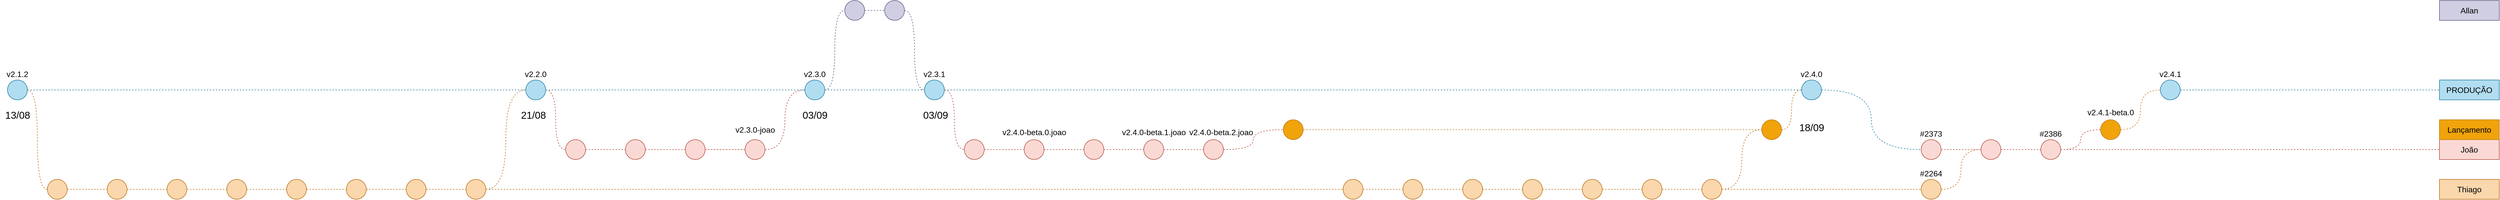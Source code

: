 <mxfile version="28.2.5">
  <diagram name="Página-1" id="0lFC8JYQDPyYa-0Zj6cP">
    <mxGraphModel dx="3993" dy="1129" grid="1" gridSize="10" guides="1" tooltips="1" connect="1" arrows="1" fold="1" page="1" pageScale="1" pageWidth="827" pageHeight="1169" math="0" shadow="0">
      <root>
        <mxCell id="0" />
        <mxCell id="1" parent="0" />
        <mxCell id="Hf0nUSn8OMHUZp1qof5B-4" value="" style="edgeStyle=orthogonalEdgeStyle;rounded=1;orthogonalLoop=1;jettySize=auto;html=1;fontFamily=Helvetica;fontSize=16;fontColor=default;fontStyle=0;labelBackgroundColor=none;curved=0;endArrow=none;endFill=0;dashed=1;fillColor=#b1ddf0;strokeColor=#10739e;" parent="1" source="Hf0nUSn8OMHUZp1qof5B-1" target="Hf0nUSn8OMHUZp1qof5B-3" edge="1">
          <mxGeometry relative="1" as="geometry" />
        </mxCell>
        <mxCell id="GIleygXYsajchvQRSn_2-2" style="edgeStyle=orthogonalEdgeStyle;rounded=1;orthogonalLoop=1;jettySize=auto;html=1;entryX=0;entryY=0.5;entryDx=0;entryDy=0;dashed=1;strokeColor=#ae4132;align=center;verticalAlign=middle;fontFamily=Helvetica;fontSize=16;fontColor=default;fontStyle=0;labelBackgroundColor=none;endArrow=none;endFill=0;fillColor=#fad9d5;exitX=1;exitY=0.5;exitDx=0;exitDy=0;curved=1;" parent="1" source="Hf0nUSn8OMHUZp1qof5B-3" target="GIleygXYsajchvQRSn_2-1" edge="1">
          <mxGeometry relative="1" as="geometry" />
        </mxCell>
        <mxCell id="Hf0nUSn8OMHUZp1qof5B-1" value="v2.1.2" style="ellipse;whiteSpace=wrap;html=1;aspect=fixed;fillColor=#b1ddf0;strokeColor=#10739e;labelPosition=center;verticalLabelPosition=top;align=center;verticalAlign=bottom;fontStyle=0;labelBackgroundColor=none;fontSize=16;" parent="1" vertex="1">
          <mxGeometry x="-1000" y="320" width="40" height="40" as="geometry" />
        </mxCell>
        <mxCell id="Hf0nUSn8OMHUZp1qof5B-10" value="" style="edgeStyle=orthogonalEdgeStyle;shape=connector;curved=0;rounded=1;orthogonalLoop=1;jettySize=auto;html=1;dashed=1;strokeColor=#10739e;align=center;verticalAlign=middle;fontFamily=Helvetica;fontSize=16;fontColor=default;fontStyle=0;labelBackgroundColor=none;endArrow=none;endFill=0;fillColor=#b1ddf0;" parent="1" source="Hf0nUSn8OMHUZp1qof5B-3" target="Hf0nUSn8OMHUZp1qof5B-9" edge="1">
          <mxGeometry relative="1" as="geometry" />
        </mxCell>
        <mxCell id="Hf0nUSn8OMHUZp1qof5B-3" value="v2.2.0" style="ellipse;whiteSpace=wrap;html=1;aspect=fixed;fillColor=#b1ddf0;strokeColor=#10739e;labelPosition=center;verticalLabelPosition=top;align=center;verticalAlign=bottom;fontStyle=0;labelBackgroundColor=none;fontSize=16;" parent="1" vertex="1">
          <mxGeometry x="40" y="320" width="40" height="40" as="geometry" />
        </mxCell>
        <mxCell id="Hf0nUSn8OMHUZp1qof5B-12" value="" style="edgeStyle=orthogonalEdgeStyle;shape=connector;curved=0;rounded=1;orthogonalLoop=1;jettySize=auto;html=1;dashed=1;strokeColor=#10739e;align=center;verticalAlign=middle;fontFamily=Helvetica;fontSize=16;fontColor=default;fontStyle=0;labelBackgroundColor=none;endArrow=none;endFill=0;fillColor=#b1ddf0;" parent="1" source="Hf0nUSn8OMHUZp1qof5B-9" target="Hf0nUSn8OMHUZp1qof5B-11" edge="1">
          <mxGeometry relative="1" as="geometry" />
        </mxCell>
        <mxCell id="GIleygXYsajchvQRSn_2-31" style="edgeStyle=orthogonalEdgeStyle;shape=connector;curved=1;rounded=1;orthogonalLoop=1;jettySize=auto;html=1;entryX=0;entryY=0.5;entryDx=0;entryDy=0;dashed=1;strokeColor=#56517e;align=center;verticalAlign=middle;fontFamily=Helvetica;fontSize=16;fontColor=default;fontStyle=0;labelBackgroundColor=none;endArrow=none;endFill=0;fillColor=#d0cee2;" parent="1" source="Hf0nUSn8OMHUZp1qof5B-9" target="GIleygXYsajchvQRSn_2-30" edge="1">
          <mxGeometry relative="1" as="geometry" />
        </mxCell>
        <mxCell id="Hf0nUSn8OMHUZp1qof5B-9" value="v2.3.0" style="ellipse;whiteSpace=wrap;html=1;aspect=fixed;fillColor=#b1ddf0;strokeColor=#10739e;labelPosition=center;verticalLabelPosition=top;align=center;verticalAlign=bottom;fontStyle=0;labelBackgroundColor=none;fontSize=16;" parent="1" vertex="1">
          <mxGeometry x="600" y="320" width="40" height="40" as="geometry" />
        </mxCell>
        <mxCell id="Hf0nUSn8OMHUZp1qof5B-14" value="" style="edgeStyle=orthogonalEdgeStyle;shape=connector;curved=0;rounded=1;orthogonalLoop=1;jettySize=auto;html=1;dashed=1;strokeColor=#10739e;align=center;verticalAlign=middle;fontFamily=Helvetica;fontSize=16;fontColor=default;fontStyle=0;labelBackgroundColor=none;endArrow=none;endFill=0;fillColor=#b1ddf0;entryX=0;entryY=0.5;entryDx=0;entryDy=0;" parent="1" source="Hf0nUSn8OMHUZp1qof5B-11" target="GIleygXYsajchvQRSn_2-66" edge="1">
          <mxGeometry relative="1" as="geometry" />
        </mxCell>
        <mxCell id="GIleygXYsajchvQRSn_2-37" style="edgeStyle=orthogonalEdgeStyle;shape=connector;curved=1;rounded=1;orthogonalLoop=1;jettySize=auto;html=1;entryX=0;entryY=0.5;entryDx=0;entryDy=0;dashed=1;strokeColor=#ae4132;align=center;verticalAlign=middle;fontFamily=Helvetica;fontSize=16;fontColor=default;fontStyle=0;labelBackgroundColor=none;endArrow=none;endFill=0;fillColor=#fad9d5;" parent="1" source="Hf0nUSn8OMHUZp1qof5B-11" target="GIleygXYsajchvQRSn_2-36" edge="1">
          <mxGeometry relative="1" as="geometry" />
        </mxCell>
        <mxCell id="Hf0nUSn8OMHUZp1qof5B-11" value="v2.3.1" style="ellipse;whiteSpace=wrap;html=1;aspect=fixed;fillColor=#b1ddf0;strokeColor=#10739e;labelPosition=center;verticalLabelPosition=top;align=center;verticalAlign=bottom;fontStyle=0;labelBackgroundColor=none;fontSize=16;" parent="1" vertex="1">
          <mxGeometry x="840" y="320" width="40" height="40" as="geometry" />
        </mxCell>
        <mxCell id="Hf0nUSn8OMHUZp1qof5B-13" value="PRODUÇÃO" style="whiteSpace=wrap;html=1;fontSize=16;verticalAlign=middle;fillColor=#b1ddf0;strokeColor=#10739e;fontStyle=0;labelBackgroundColor=none;" parent="1" vertex="1">
          <mxGeometry x="3880" y="320" width="120" height="40" as="geometry" />
        </mxCell>
        <mxCell id="Hf0nUSn8OMHUZp1qof5B-19" value="" style="edgeStyle=orthogonalEdgeStyle;shape=connector;curved=0;rounded=1;orthogonalLoop=1;jettySize=auto;html=1;dashed=1;strokeColor=#b46504;align=center;verticalAlign=middle;fontFamily=Helvetica;fontSize=16;fontColor=default;fontStyle=0;labelBackgroundColor=none;endArrow=none;endFill=0;fillColor=#fad7ac;" parent="1" source="Hf0nUSn8OMHUZp1qof5B-16" target="Hf0nUSn8OMHUZp1qof5B-18" edge="1">
          <mxGeometry relative="1" as="geometry" />
        </mxCell>
        <mxCell id="GIleygXYsajchvQRSn_2-4" style="edgeStyle=orthogonalEdgeStyle;rounded=1;orthogonalLoop=1;jettySize=auto;html=1;dashed=1;strokeColor=#b46504;align=center;verticalAlign=middle;fontFamily=Helvetica;fontSize=16;fontColor=default;fontStyle=0;labelBackgroundColor=none;endArrow=none;endFill=0;curved=1;fillColor=#fad7ac;entryX=1;entryY=0.5;entryDx=0;entryDy=0;" parent="1" source="Hf0nUSn8OMHUZp1qof5B-16" target="Hf0nUSn8OMHUZp1qof5B-1" edge="1">
          <mxGeometry relative="1" as="geometry">
            <mxPoint x="-260" y="370" as="targetPoint" />
          </mxGeometry>
        </mxCell>
        <mxCell id="Hf0nUSn8OMHUZp1qof5B-16" value="" style="ellipse;whiteSpace=wrap;html=1;aspect=fixed;fillColor=#fad7ac;strokeColor=#b46504;labelPosition=center;verticalLabelPosition=top;align=center;verticalAlign=bottom;fontStyle=0;labelBackgroundColor=none;fontSize=16;" parent="1" vertex="1">
          <mxGeometry x="-920" y="520" width="40" height="40" as="geometry" />
        </mxCell>
        <mxCell id="Hf0nUSn8OMHUZp1qof5B-21" value="" style="edgeStyle=orthogonalEdgeStyle;shape=connector;curved=0;rounded=1;orthogonalLoop=1;jettySize=auto;html=1;dashed=1;strokeColor=#b46504;align=center;verticalAlign=middle;fontFamily=Helvetica;fontSize=16;fontColor=default;fontStyle=0;labelBackgroundColor=none;endArrow=none;endFill=0;fillColor=#fad7ac;exitX=1;exitY=0.5;exitDx=0;exitDy=0;" parent="1" source="Hf0nUSn8OMHUZp1qof5B-18" target="Hf0nUSn8OMHUZp1qof5B-20" edge="1">
          <mxGeometry relative="1" as="geometry">
            <mxPoint x="-520" y="540" as="sourcePoint" />
          </mxGeometry>
        </mxCell>
        <mxCell id="Hf0nUSn8OMHUZp1qof5B-18" value="" style="ellipse;whiteSpace=wrap;html=1;aspect=fixed;fillColor=#fad7ac;strokeColor=#b46504;labelPosition=center;verticalLabelPosition=top;align=center;verticalAlign=bottom;fontStyle=0;labelBackgroundColor=none;fontSize=16;" parent="1" vertex="1">
          <mxGeometry x="-800" y="520" width="40" height="40" as="geometry" />
        </mxCell>
        <mxCell id="Hf0nUSn8OMHUZp1qof5B-23" value="" style="edgeStyle=orthogonalEdgeStyle;shape=connector;curved=0;rounded=1;orthogonalLoop=1;jettySize=auto;html=1;dashed=1;strokeColor=#b46504;align=center;verticalAlign=middle;fontFamily=Helvetica;fontSize=16;fontColor=default;fontStyle=0;labelBackgroundColor=none;endArrow=none;endFill=0;fillColor=#fad7ac;" parent="1" source="Hf0nUSn8OMHUZp1qof5B-20" target="Hf0nUSn8OMHUZp1qof5B-22" edge="1">
          <mxGeometry relative="1" as="geometry" />
        </mxCell>
        <mxCell id="Hf0nUSn8OMHUZp1qof5B-20" value="" style="ellipse;whiteSpace=wrap;html=1;aspect=fixed;fillColor=#fad7ac;strokeColor=#b46504;labelPosition=center;verticalLabelPosition=top;align=center;verticalAlign=bottom;fontStyle=0;labelBackgroundColor=none;fontSize=16;" parent="1" vertex="1">
          <mxGeometry x="-680" y="520" width="40" height="40" as="geometry" />
        </mxCell>
        <mxCell id="GIleygXYsajchvQRSn_2-19" value="" style="edgeStyle=orthogonalEdgeStyle;shape=connector;curved=0;rounded=1;orthogonalLoop=1;jettySize=auto;html=1;dashed=1;strokeColor=#b46504;align=center;verticalAlign=middle;fontFamily=Helvetica;fontSize=16;fontColor=default;fontStyle=0;labelBackgroundColor=none;endArrow=none;endFill=0;fillColor=#fad7ac;" parent="1" source="Hf0nUSn8OMHUZp1qof5B-22" target="GIleygXYsajchvQRSn_2-18" edge="1">
          <mxGeometry relative="1" as="geometry" />
        </mxCell>
        <mxCell id="Hf0nUSn8OMHUZp1qof5B-22" value="" style="ellipse;whiteSpace=wrap;html=1;aspect=fixed;fillColor=#fad7ac;strokeColor=#b46504;labelPosition=center;verticalLabelPosition=top;align=center;verticalAlign=bottom;fontStyle=0;labelBackgroundColor=none;fontSize=16;" parent="1" vertex="1">
          <mxGeometry x="-560" y="520" width="40" height="40" as="geometry" />
        </mxCell>
        <mxCell id="Hf0nUSn8OMHUZp1qof5B-24" value="Thiago" style="whiteSpace=wrap;html=1;fontSize=16;verticalAlign=middle;fillColor=#fad7ac;strokeColor=#b46504;fontStyle=0;labelBackgroundColor=none;" parent="1" vertex="1">
          <mxGeometry x="3880" y="520" width="120" height="40" as="geometry" />
        </mxCell>
        <mxCell id="GIleygXYsajchvQRSn_2-6" value="" style="edgeStyle=orthogonalEdgeStyle;rounded=1;orthogonalLoop=1;jettySize=auto;html=1;dashed=1;strokeColor=#ae4132;align=center;verticalAlign=middle;fontFamily=Helvetica;fontSize=16;fontColor=default;fontStyle=0;labelBackgroundColor=none;endArrow=none;endFill=0;curved=1;fillColor=#fad9d5;" parent="1" source="GIleygXYsajchvQRSn_2-1" target="GIleygXYsajchvQRSn_2-5" edge="1">
          <mxGeometry relative="1" as="geometry" />
        </mxCell>
        <mxCell id="GIleygXYsajchvQRSn_2-1" value="" style="ellipse;whiteSpace=wrap;html=1;aspect=fixed;fillColor=#fad9d5;strokeColor=#ae4132;labelPosition=center;verticalLabelPosition=top;align=center;verticalAlign=bottom;fontStyle=0;labelBackgroundColor=none;fontSize=16;" parent="1" vertex="1">
          <mxGeometry x="120" y="440" width="40" height="40" as="geometry" />
        </mxCell>
        <mxCell id="GIleygXYsajchvQRSn_2-3" value="João" style="whiteSpace=wrap;html=1;fontSize=16;verticalAlign=middle;fillColor=#fad9d5;strokeColor=#ae4132;fontStyle=0;labelBackgroundColor=none;" parent="1" vertex="1">
          <mxGeometry x="3880" y="440" width="120" height="40" as="geometry" />
        </mxCell>
        <mxCell id="GIleygXYsajchvQRSn_2-8" value="" style="edgeStyle=orthogonalEdgeStyle;rounded=1;orthogonalLoop=1;jettySize=auto;html=1;dashed=1;strokeColor=#ae4132;align=center;verticalAlign=middle;fontFamily=Helvetica;fontSize=16;fontColor=default;fontStyle=0;labelBackgroundColor=none;endArrow=none;endFill=0;curved=1;fillColor=#fad9d5;" parent="1" source="GIleygXYsajchvQRSn_2-5" target="GIleygXYsajchvQRSn_2-7" edge="1">
          <mxGeometry relative="1" as="geometry" />
        </mxCell>
        <mxCell id="GIleygXYsajchvQRSn_2-5" value="" style="ellipse;whiteSpace=wrap;html=1;aspect=fixed;fillColor=#fad9d5;strokeColor=#ae4132;labelPosition=center;verticalLabelPosition=top;align=center;verticalAlign=bottom;fontStyle=0;labelBackgroundColor=none;fontSize=16;" parent="1" vertex="1">
          <mxGeometry x="240" y="440" width="40" height="40" as="geometry" />
        </mxCell>
        <mxCell id="GIleygXYsajchvQRSn_2-10" value="" style="edgeStyle=orthogonalEdgeStyle;rounded=1;orthogonalLoop=1;jettySize=auto;html=1;dashed=1;strokeColor=#b46504;align=center;verticalAlign=middle;fontFamily=Helvetica;fontSize=16;fontColor=default;fontStyle=0;labelBackgroundColor=none;endArrow=none;endFill=0;curved=0;fillColor=#fad7ac;" parent="1" source="GIleygXYsajchvQRSn_2-7" target="GIleygXYsajchvQRSn_2-9" edge="1">
          <mxGeometry relative="1" as="geometry" />
        </mxCell>
        <mxCell id="GIleygXYsajchvQRSn_2-7" value="" style="ellipse;whiteSpace=wrap;html=1;aspect=fixed;fillColor=#fad9d5;strokeColor=#ae4132;labelPosition=center;verticalLabelPosition=top;align=center;verticalAlign=bottom;fontStyle=0;labelBackgroundColor=none;fontSize=16;" parent="1" vertex="1">
          <mxGeometry x="360" y="440" width="40" height="40" as="geometry" />
        </mxCell>
        <mxCell id="GIleygXYsajchvQRSn_2-26" value="" style="edgeStyle=orthogonalEdgeStyle;shape=connector;curved=1;rounded=1;orthogonalLoop=1;jettySize=auto;html=1;dashed=1;strokeColor=#ae4132;align=center;verticalAlign=middle;fontFamily=Helvetica;fontSize=16;fontColor=default;fontStyle=0;labelBackgroundColor=none;endArrow=none;endFill=0;fillColor=#fad9d5;" parent="1" source="GIleygXYsajchvQRSn_2-9" target="GIleygXYsajchvQRSn_2-7" edge="1">
          <mxGeometry relative="1" as="geometry" />
        </mxCell>
        <mxCell id="GIleygXYsajchvQRSn_2-28" style="edgeStyle=orthogonalEdgeStyle;shape=connector;rounded=1;orthogonalLoop=1;jettySize=auto;html=1;entryX=0;entryY=0.5;entryDx=0;entryDy=0;dashed=1;strokeColor=#ae4132;align=center;verticalAlign=middle;fontFamily=Helvetica;fontSize=16;fontColor=default;fontStyle=0;labelBackgroundColor=none;endArrow=none;endFill=0;fillColor=#fad9d5;curved=1;" parent="1" source="GIleygXYsajchvQRSn_2-9" target="Hf0nUSn8OMHUZp1qof5B-9" edge="1">
          <mxGeometry relative="1" as="geometry" />
        </mxCell>
        <mxCell id="GIleygXYsajchvQRSn_2-9" value="" style="ellipse;whiteSpace=wrap;html=1;aspect=fixed;fillColor=#fad9d5;strokeColor=#ae4132;labelPosition=center;verticalLabelPosition=top;align=center;verticalAlign=bottom;fontStyle=0;labelBackgroundColor=none;fontSize=16;" parent="1" vertex="1">
          <mxGeometry x="480" y="440" width="40" height="40" as="geometry" />
        </mxCell>
        <mxCell id="GIleygXYsajchvQRSn_2-21" value="" style="edgeStyle=orthogonalEdgeStyle;shape=connector;curved=0;rounded=1;orthogonalLoop=1;jettySize=auto;html=1;dashed=1;strokeColor=#b46504;align=center;verticalAlign=middle;fontFamily=Helvetica;fontSize=16;fontColor=default;fontStyle=0;labelBackgroundColor=none;endArrow=none;endFill=0;fillColor=#fad7ac;" parent="1" source="GIleygXYsajchvQRSn_2-18" target="GIleygXYsajchvQRSn_2-20" edge="1">
          <mxGeometry relative="1" as="geometry" />
        </mxCell>
        <mxCell id="GIleygXYsajchvQRSn_2-18" value="" style="ellipse;whiteSpace=wrap;html=1;aspect=fixed;fillColor=#fad7ac;strokeColor=#b46504;labelPosition=center;verticalLabelPosition=top;align=center;verticalAlign=bottom;fontStyle=0;labelBackgroundColor=none;fontSize=16;" parent="1" vertex="1">
          <mxGeometry x="-440" y="520" width="40" height="40" as="geometry" />
        </mxCell>
        <mxCell id="GIleygXYsajchvQRSn_2-23" value="" style="edgeStyle=orthogonalEdgeStyle;shape=connector;curved=0;rounded=1;orthogonalLoop=1;jettySize=auto;html=1;dashed=1;strokeColor=#b46504;align=center;verticalAlign=middle;fontFamily=Helvetica;fontSize=16;fontColor=default;fontStyle=0;labelBackgroundColor=none;endArrow=none;endFill=0;fillColor=#fad7ac;" parent="1" source="GIleygXYsajchvQRSn_2-20" target="GIleygXYsajchvQRSn_2-22" edge="1">
          <mxGeometry relative="1" as="geometry" />
        </mxCell>
        <mxCell id="GIleygXYsajchvQRSn_2-20" value="" style="ellipse;whiteSpace=wrap;html=1;aspect=fixed;fillColor=#fad7ac;strokeColor=#b46504;labelPosition=center;verticalLabelPosition=top;align=center;verticalAlign=bottom;fontStyle=0;labelBackgroundColor=none;fontSize=16;" parent="1" vertex="1">
          <mxGeometry x="-320" y="520" width="40" height="40" as="geometry" />
        </mxCell>
        <mxCell id="GIleygXYsajchvQRSn_2-25" value="" style="edgeStyle=orthogonalEdgeStyle;shape=connector;curved=0;rounded=1;orthogonalLoop=1;jettySize=auto;html=1;dashed=1;strokeColor=#b46504;align=center;verticalAlign=middle;fontFamily=Helvetica;fontSize=16;fontColor=default;fontStyle=0;labelBackgroundColor=none;endArrow=none;endFill=0;fillColor=#fad7ac;" parent="1" source="GIleygXYsajchvQRSn_2-22" target="GIleygXYsajchvQRSn_2-24" edge="1">
          <mxGeometry relative="1" as="geometry" />
        </mxCell>
        <mxCell id="GIleygXYsajchvQRSn_2-22" value="" style="ellipse;whiteSpace=wrap;html=1;aspect=fixed;fillColor=#fad7ac;strokeColor=#b46504;labelPosition=center;verticalLabelPosition=top;align=center;verticalAlign=bottom;fontStyle=0;labelBackgroundColor=none;fontSize=16;" parent="1" vertex="1">
          <mxGeometry x="-200" y="520" width="40" height="40" as="geometry" />
        </mxCell>
        <mxCell id="GIleygXYsajchvQRSn_2-35" style="edgeStyle=orthogonalEdgeStyle;shape=connector;curved=1;rounded=1;orthogonalLoop=1;jettySize=auto;html=1;entryX=0;entryY=0.5;entryDx=0;entryDy=0;dashed=1;strokeColor=#b46504;align=center;verticalAlign=middle;fontFamily=Helvetica;fontSize=16;fontColor=default;fontStyle=0;labelBackgroundColor=none;endArrow=none;endFill=0;fillColor=#fad7ac;" parent="1" source="GIleygXYsajchvQRSn_2-24" target="Hf0nUSn8OMHUZp1qof5B-3" edge="1">
          <mxGeometry relative="1" as="geometry" />
        </mxCell>
        <mxCell id="GIleygXYsajchvQRSn_2-46" style="edgeStyle=orthogonalEdgeStyle;shape=connector;curved=1;rounded=1;orthogonalLoop=1;jettySize=auto;html=1;dashed=1;strokeColor=#b46504;align=center;verticalAlign=middle;fontFamily=Helvetica;fontSize=16;fontColor=default;fontStyle=0;labelBackgroundColor=none;endArrow=none;endFill=0;fillColor=#fad7ac;entryX=0;entryY=0.5;entryDx=0;entryDy=0;" parent="1" source="GIleygXYsajchvQRSn_2-24" target="GIleygXYsajchvQRSn_2-47" edge="1">
          <mxGeometry relative="1" as="geometry">
            <mxPoint x="90" y="540" as="targetPoint" />
          </mxGeometry>
        </mxCell>
        <mxCell id="GIleygXYsajchvQRSn_2-24" value="" style="ellipse;whiteSpace=wrap;html=1;aspect=fixed;fillColor=#fad7ac;strokeColor=#b46504;labelPosition=center;verticalLabelPosition=top;align=center;verticalAlign=bottom;fontStyle=0;labelBackgroundColor=none;fontSize=16;" parent="1" vertex="1">
          <mxGeometry x="-80" y="520" width="40" height="40" as="geometry" />
        </mxCell>
        <mxCell id="GIleygXYsajchvQRSn_2-29" value="Allan" style="whiteSpace=wrap;html=1;fontSize=16;verticalAlign=middle;fillColor=#d0cee2;strokeColor=#56517e;fontStyle=0;labelBackgroundColor=none;" parent="1" vertex="1">
          <mxGeometry x="3880" y="160" width="120" height="40" as="geometry" />
        </mxCell>
        <mxCell id="GIleygXYsajchvQRSn_2-33" value="" style="edgeStyle=orthogonalEdgeStyle;shape=connector;curved=0;rounded=1;orthogonalLoop=1;jettySize=auto;html=1;dashed=1;strokeColor=#56517e;align=center;verticalAlign=middle;fontFamily=Helvetica;fontSize=16;fontColor=default;fontStyle=0;labelBackgroundColor=none;endArrow=none;endFill=0;fillColor=#d0cee2;" parent="1" source="GIleygXYsajchvQRSn_2-30" target="GIleygXYsajchvQRSn_2-32" edge="1">
          <mxGeometry relative="1" as="geometry" />
        </mxCell>
        <mxCell id="GIleygXYsajchvQRSn_2-30" value="" style="ellipse;whiteSpace=wrap;html=1;aspect=fixed;fillColor=#d0cee2;strokeColor=#56517e;labelPosition=center;verticalLabelPosition=top;align=center;verticalAlign=bottom;fontStyle=0;labelBackgroundColor=none;fontSize=16;" parent="1" vertex="1">
          <mxGeometry x="680" y="160" width="40" height="40" as="geometry" />
        </mxCell>
        <mxCell id="GIleygXYsajchvQRSn_2-34" style="edgeStyle=orthogonalEdgeStyle;shape=connector;curved=1;rounded=1;orthogonalLoop=1;jettySize=auto;html=1;entryX=0;entryY=0.5;entryDx=0;entryDy=0;dashed=1;strokeColor=#56517e;align=center;verticalAlign=middle;fontFamily=Helvetica;fontSize=16;fontColor=default;fontStyle=0;labelBackgroundColor=none;endArrow=none;endFill=0;fillColor=#d0cee2;" parent="1" source="GIleygXYsajchvQRSn_2-32" target="Hf0nUSn8OMHUZp1qof5B-11" edge="1">
          <mxGeometry relative="1" as="geometry" />
        </mxCell>
        <mxCell id="GIleygXYsajchvQRSn_2-32" value="" style="ellipse;whiteSpace=wrap;html=1;aspect=fixed;fillColor=#d0cee2;strokeColor=#56517e;labelPosition=center;verticalLabelPosition=top;align=center;verticalAlign=bottom;fontStyle=0;labelBackgroundColor=none;fontSize=16;" parent="1" vertex="1">
          <mxGeometry x="760" y="160" width="40" height="40" as="geometry" />
        </mxCell>
        <mxCell id="GIleygXYsajchvQRSn_2-39" value="" style="edgeStyle=orthogonalEdgeStyle;shape=connector;curved=1;rounded=1;orthogonalLoop=1;jettySize=auto;html=1;dashed=1;strokeColor=#ae4132;align=center;verticalAlign=middle;fontFamily=Helvetica;fontSize=16;fontColor=default;fontStyle=0;labelBackgroundColor=none;endArrow=none;endFill=0;fillColor=#fad9d5;" parent="1" source="GIleygXYsajchvQRSn_2-36" target="GIleygXYsajchvQRSn_2-38" edge="1">
          <mxGeometry relative="1" as="geometry" />
        </mxCell>
        <mxCell id="GIleygXYsajchvQRSn_2-36" value="" style="ellipse;whiteSpace=wrap;html=1;aspect=fixed;fillColor=#fad9d5;strokeColor=#ae4132;labelPosition=center;verticalLabelPosition=top;align=center;verticalAlign=bottom;fontStyle=0;labelBackgroundColor=none;fontSize=16;" parent="1" vertex="1">
          <mxGeometry x="920" y="440" width="40" height="40" as="geometry" />
        </mxCell>
        <mxCell id="GIleygXYsajchvQRSn_2-41" value="" style="edgeStyle=orthogonalEdgeStyle;shape=connector;curved=1;rounded=1;orthogonalLoop=1;jettySize=auto;html=1;dashed=1;strokeColor=#ae4132;align=center;verticalAlign=middle;fontFamily=Helvetica;fontSize=16;fontColor=default;fontStyle=0;labelBackgroundColor=none;endArrow=none;endFill=0;fillColor=#fad9d5;" parent="1" source="GIleygXYsajchvQRSn_2-38" target="GIleygXYsajchvQRSn_2-40" edge="1">
          <mxGeometry relative="1" as="geometry" />
        </mxCell>
        <mxCell id="GIleygXYsajchvQRSn_2-38" value="" style="ellipse;whiteSpace=wrap;html=1;aspect=fixed;fillColor=#fad9d5;strokeColor=#ae4132;labelPosition=center;verticalLabelPosition=top;align=center;verticalAlign=bottom;fontStyle=0;labelBackgroundColor=none;fontSize=16;" parent="1" vertex="1">
          <mxGeometry x="1040" y="440" width="40" height="40" as="geometry" />
        </mxCell>
        <mxCell id="GIleygXYsajchvQRSn_2-43" value="" style="edgeStyle=orthogonalEdgeStyle;shape=connector;curved=1;rounded=1;orthogonalLoop=1;jettySize=auto;html=1;dashed=1;strokeColor=#ae4132;align=center;verticalAlign=middle;fontFamily=Helvetica;fontSize=16;fontColor=default;fontStyle=0;labelBackgroundColor=none;endArrow=none;endFill=0;fillColor=#fad9d5;" parent="1" source="GIleygXYsajchvQRSn_2-40" target="GIleygXYsajchvQRSn_2-42" edge="1">
          <mxGeometry relative="1" as="geometry" />
        </mxCell>
        <mxCell id="GIleygXYsajchvQRSn_2-40" value="" style="ellipse;whiteSpace=wrap;html=1;aspect=fixed;fillColor=#fad9d5;strokeColor=#ae4132;labelPosition=center;verticalLabelPosition=top;align=center;verticalAlign=bottom;fontStyle=0;labelBackgroundColor=none;fontSize=16;" parent="1" vertex="1">
          <mxGeometry x="1160" y="440" width="40" height="40" as="geometry" />
        </mxCell>
        <mxCell id="GIleygXYsajchvQRSn_2-45" value="" style="edgeStyle=orthogonalEdgeStyle;shape=connector;curved=1;rounded=1;orthogonalLoop=1;jettySize=auto;html=1;dashed=1;strokeColor=#ae4132;align=center;verticalAlign=middle;fontFamily=Helvetica;fontSize=16;fontColor=default;fontStyle=0;labelBackgroundColor=none;endArrow=none;endFill=0;fillColor=#fad9d5;" parent="1" source="GIleygXYsajchvQRSn_2-42" target="GIleygXYsajchvQRSn_2-44" edge="1">
          <mxGeometry relative="1" as="geometry" />
        </mxCell>
        <mxCell id="GIleygXYsajchvQRSn_2-42" value="" style="ellipse;whiteSpace=wrap;html=1;aspect=fixed;fillColor=#fad9d5;strokeColor=#ae4132;labelPosition=center;verticalLabelPosition=top;align=center;verticalAlign=bottom;fontStyle=0;labelBackgroundColor=none;fontSize=16;" parent="1" vertex="1">
          <mxGeometry x="1280" y="440" width="40" height="40" as="geometry" />
        </mxCell>
        <mxCell id="GIleygXYsajchvQRSn_2-54" style="edgeStyle=orthogonalEdgeStyle;shape=connector;curved=1;rounded=1;orthogonalLoop=1;jettySize=auto;html=1;entryX=0;entryY=0.5;entryDx=0;entryDy=0;dashed=1;strokeColor=#ae4132;align=center;verticalAlign=middle;fontFamily=Helvetica;fontSize=16;fontColor=default;fontStyle=0;labelBackgroundColor=none;endArrow=none;endFill=0;fillColor=#fad9d5;" parent="1" source="X2XL2pnRzJB7zU3urfAD-6" target="GIleygXYsajchvQRSn_2-3" edge="1">
          <mxGeometry relative="1" as="geometry" />
        </mxCell>
        <mxCell id="GIleygXYsajchvQRSn_2-73" style="edgeStyle=orthogonalEdgeStyle;shape=connector;curved=1;rounded=1;orthogonalLoop=1;jettySize=auto;html=1;entryX=0;entryY=0.5;entryDx=0;entryDy=0;dashed=1;strokeColor=#ae4132;align=center;verticalAlign=middle;fontFamily=Helvetica;fontSize=16;fontColor=default;fontStyle=0;labelBackgroundColor=none;endArrow=none;endFill=0;fillColor=#fad9d5;" parent="1" source="GIleygXYsajchvQRSn_2-44" target="GIleygXYsajchvQRSn_2-72" edge="1">
          <mxGeometry relative="1" as="geometry" />
        </mxCell>
        <mxCell id="GIleygXYsajchvQRSn_2-44" value="" style="ellipse;whiteSpace=wrap;html=1;aspect=fixed;fillColor=#fad9d5;strokeColor=#ae4132;labelPosition=center;verticalLabelPosition=top;align=center;verticalAlign=bottom;fontStyle=0;labelBackgroundColor=none;fontSize=16;" parent="1" vertex="1">
          <mxGeometry x="1400" y="440" width="40" height="40" as="geometry" />
        </mxCell>
        <mxCell id="GIleygXYsajchvQRSn_2-49" value="" style="edgeStyle=orthogonalEdgeStyle;shape=connector;curved=1;rounded=1;orthogonalLoop=1;jettySize=auto;html=1;dashed=1;strokeColor=#b46504;align=center;verticalAlign=middle;fontFamily=Helvetica;fontSize=16;fontColor=default;fontStyle=0;labelBackgroundColor=none;endArrow=none;endFill=0;fillColor=#fad7ac;" parent="1" source="GIleygXYsajchvQRSn_2-47" target="GIleygXYsajchvQRSn_2-48" edge="1">
          <mxGeometry relative="1" as="geometry" />
        </mxCell>
        <mxCell id="GIleygXYsajchvQRSn_2-47" value="" style="ellipse;whiteSpace=wrap;html=1;aspect=fixed;fillColor=#fad7ac;strokeColor=#b46504;labelPosition=center;verticalLabelPosition=top;align=center;verticalAlign=bottom;fontStyle=0;labelBackgroundColor=none;fontSize=16;" parent="1" vertex="1">
          <mxGeometry x="1680" y="520" width="40" height="40" as="geometry" />
        </mxCell>
        <mxCell id="GIleygXYsajchvQRSn_2-51" value="" style="edgeStyle=orthogonalEdgeStyle;shape=connector;curved=1;rounded=1;orthogonalLoop=1;jettySize=auto;html=1;dashed=1;strokeColor=#b46504;align=center;verticalAlign=middle;fontFamily=Helvetica;fontSize=16;fontColor=default;fontStyle=0;labelBackgroundColor=none;endArrow=none;endFill=0;fillColor=#fad7ac;" parent="1" source="GIleygXYsajchvQRSn_2-48" target="GIleygXYsajchvQRSn_2-50" edge="1">
          <mxGeometry relative="1" as="geometry" />
        </mxCell>
        <mxCell id="GIleygXYsajchvQRSn_2-48" value="" style="ellipse;whiteSpace=wrap;html=1;aspect=fixed;fillColor=#fad7ac;strokeColor=#b46504;labelPosition=center;verticalLabelPosition=top;align=center;verticalAlign=bottom;fontStyle=0;labelBackgroundColor=none;fontSize=16;" parent="1" vertex="1">
          <mxGeometry x="1800" y="520" width="40" height="40" as="geometry" />
        </mxCell>
        <mxCell id="GIleygXYsajchvQRSn_2-53" value="" style="edgeStyle=orthogonalEdgeStyle;shape=connector;curved=1;rounded=1;orthogonalLoop=1;jettySize=auto;html=1;dashed=1;strokeColor=#b46504;align=center;verticalAlign=middle;fontFamily=Helvetica;fontSize=16;fontColor=default;fontStyle=0;labelBackgroundColor=none;endArrow=none;endFill=0;fillColor=#fad7ac;" parent="1" source="GIleygXYsajchvQRSn_2-50" target="GIleygXYsajchvQRSn_2-52" edge="1">
          <mxGeometry relative="1" as="geometry" />
        </mxCell>
        <mxCell id="GIleygXYsajchvQRSn_2-50" value="" style="ellipse;whiteSpace=wrap;html=1;aspect=fixed;fillColor=#fad7ac;strokeColor=#b46504;labelPosition=center;verticalLabelPosition=top;align=center;verticalAlign=bottom;fontStyle=0;labelBackgroundColor=none;fontSize=16;" parent="1" vertex="1">
          <mxGeometry x="1920" y="520" width="40" height="40" as="geometry" />
        </mxCell>
        <mxCell id="GIleygXYsajchvQRSn_2-60" value="" style="edgeStyle=orthogonalEdgeStyle;shape=connector;curved=1;rounded=1;orthogonalLoop=1;jettySize=auto;html=1;dashed=1;strokeColor=#b46504;align=center;verticalAlign=middle;fontFamily=Helvetica;fontSize=16;fontColor=default;fontStyle=0;labelBackgroundColor=none;endArrow=none;endFill=0;fillColor=#fad7ac;" parent="1" source="GIleygXYsajchvQRSn_2-52" target="GIleygXYsajchvQRSn_2-59" edge="1">
          <mxGeometry relative="1" as="geometry" />
        </mxCell>
        <mxCell id="GIleygXYsajchvQRSn_2-52" value="" style="ellipse;whiteSpace=wrap;html=1;aspect=fixed;fillColor=#fad7ac;strokeColor=#b46504;labelPosition=center;verticalLabelPosition=top;align=center;verticalAlign=bottom;fontStyle=0;labelBackgroundColor=none;fontSize=16;" parent="1" vertex="1">
          <mxGeometry x="2040" y="520" width="40" height="40" as="geometry" />
        </mxCell>
        <mxCell id="GIleygXYsajchvQRSn_2-55" value="&lt;font style=&quot;font-size: 20px;&quot;&gt;13/08&lt;/font&gt;" style="text;html=1;align=center;verticalAlign=middle;resizable=0;points=[];autosize=1;strokeColor=none;fillColor=none;fontFamily=Helvetica;fontSize=16;fontColor=default;fontStyle=0;labelBackgroundColor=none;" parent="1" vertex="1">
          <mxGeometry x="-1015" y="370" width="70" height="40" as="geometry" />
        </mxCell>
        <mxCell id="GIleygXYsajchvQRSn_2-56" value="&lt;font style=&quot;font-size: 20px;&quot;&gt;21&lt;/font&gt;&lt;span style=&quot;font-size: 20px; background-color: transparent; color: light-dark(rgb(0, 0, 0), rgb(255, 255, 255));&quot;&gt;/08&lt;/span&gt;" style="text;html=1;align=center;verticalAlign=middle;resizable=0;points=[];autosize=1;strokeColor=none;fillColor=none;fontFamily=Helvetica;fontSize=16;fontColor=default;fontStyle=0;labelBackgroundColor=none;" parent="1" vertex="1">
          <mxGeometry x="20" y="370" width="70" height="40" as="geometry" />
        </mxCell>
        <mxCell id="GIleygXYsajchvQRSn_2-57" value="&lt;span style=&quot;font-size: 20px;&quot;&gt;03/09&lt;/span&gt;" style="text;html=1;align=center;verticalAlign=middle;resizable=0;points=[];autosize=1;strokeColor=none;fillColor=none;fontFamily=Helvetica;fontSize=16;fontColor=default;fontStyle=0;labelBackgroundColor=none;" parent="1" vertex="1">
          <mxGeometry x="585" y="370" width="70" height="40" as="geometry" />
        </mxCell>
        <mxCell id="GIleygXYsajchvQRSn_2-58" value="&lt;font style=&quot;font-size: 20px;&quot;&gt;03/09&lt;/font&gt;" style="text;html=1;align=center;verticalAlign=middle;resizable=0;points=[];autosize=1;strokeColor=none;fillColor=none;fontFamily=Helvetica;fontSize=16;fontColor=default;fontStyle=0;labelBackgroundColor=none;" parent="1" vertex="1">
          <mxGeometry x="827" y="370" width="70" height="40" as="geometry" />
        </mxCell>
        <mxCell id="GIleygXYsajchvQRSn_2-62" value="" style="edgeStyle=orthogonalEdgeStyle;shape=connector;curved=1;rounded=1;orthogonalLoop=1;jettySize=auto;html=1;dashed=1;strokeColor=#b46504;align=center;verticalAlign=middle;fontFamily=Helvetica;fontSize=16;fontColor=default;fontStyle=0;labelBackgroundColor=none;endArrow=none;endFill=0;fillColor=#fad7ac;" parent="1" source="GIleygXYsajchvQRSn_2-59" target="GIleygXYsajchvQRSn_2-61" edge="1">
          <mxGeometry relative="1" as="geometry" />
        </mxCell>
        <mxCell id="GIleygXYsajchvQRSn_2-59" value="" style="ellipse;whiteSpace=wrap;html=1;aspect=fixed;fillColor=#fad7ac;strokeColor=#b46504;labelPosition=center;verticalLabelPosition=top;align=center;verticalAlign=bottom;fontStyle=0;labelBackgroundColor=none;fontSize=16;" parent="1" vertex="1">
          <mxGeometry x="2160" y="520" width="40" height="40" as="geometry" />
        </mxCell>
        <mxCell id="GIleygXYsajchvQRSn_2-64" value="" style="edgeStyle=orthogonalEdgeStyle;shape=connector;curved=1;rounded=1;orthogonalLoop=1;jettySize=auto;html=1;dashed=1;strokeColor=#b46504;align=center;verticalAlign=middle;fontFamily=Helvetica;fontSize=16;fontColor=default;fontStyle=0;labelBackgroundColor=none;endArrow=none;endFill=0;fillColor=#fad7ac;" parent="1" source="GIleygXYsajchvQRSn_2-61" target="GIleygXYsajchvQRSn_2-63" edge="1">
          <mxGeometry relative="1" as="geometry" />
        </mxCell>
        <mxCell id="GIleygXYsajchvQRSn_2-61" value="" style="ellipse;whiteSpace=wrap;html=1;aspect=fixed;fillColor=#fad7ac;strokeColor=#b46504;labelPosition=center;verticalLabelPosition=top;align=center;verticalAlign=bottom;fontStyle=0;labelBackgroundColor=none;fontSize=16;" parent="1" vertex="1">
          <mxGeometry x="2280" y="520" width="40" height="40" as="geometry" />
        </mxCell>
        <mxCell id="GIleygXYsajchvQRSn_2-77" style="edgeStyle=orthogonalEdgeStyle;shape=connector;curved=1;rounded=1;orthogonalLoop=1;jettySize=auto;html=1;entryX=0;entryY=0.5;entryDx=0;entryDy=0;dashed=1;strokeColor=#b46504;align=center;verticalAlign=middle;fontFamily=Helvetica;fontSize=16;fontColor=default;fontStyle=0;labelBackgroundColor=none;endArrow=none;endFill=0;fillColor=#fad7ac;" parent="1" source="GIleygXYsajchvQRSn_2-63" target="GIleygXYsajchvQRSn_2-75" edge="1">
          <mxGeometry relative="1" as="geometry" />
        </mxCell>
        <mxCell id="GIleygXYsajchvQRSn_2-63" value="" style="ellipse;whiteSpace=wrap;html=1;aspect=fixed;fillColor=#fad7ac;strokeColor=#b46504;labelPosition=center;verticalLabelPosition=top;align=center;verticalAlign=bottom;fontStyle=0;labelBackgroundColor=none;fontSize=16;" parent="1" vertex="1">
          <mxGeometry x="2400" y="520" width="40" height="40" as="geometry" />
        </mxCell>
        <mxCell id="GIleygXYsajchvQRSn_2-71" style="edgeStyle=orthogonalEdgeStyle;shape=connector;curved=0;rounded=1;orthogonalLoop=1;jettySize=auto;html=1;entryX=0;entryY=0.5;entryDx=0;entryDy=0;dashed=1;strokeColor=#10739e;align=center;verticalAlign=middle;fontFamily=Helvetica;fontSize=16;fontColor=default;fontStyle=0;labelBackgroundColor=none;endArrow=none;endFill=0;fillColor=#b1ddf0;" parent="1" source="X2XL2pnRzJB7zU3urfAD-27" target="Hf0nUSn8OMHUZp1qof5B-13" edge="1">
          <mxGeometry relative="1" as="geometry" />
        </mxCell>
        <mxCell id="X2XL2pnRzJB7zU3urfAD-34" style="edgeStyle=orthogonalEdgeStyle;shape=connector;rounded=1;orthogonalLoop=1;jettySize=auto;html=1;entryX=0;entryY=0.5;entryDx=0;entryDy=0;dashed=1;strokeColor=#10739e;align=center;verticalAlign=middle;fontFamily=Helvetica;fontSize=16;fontColor=default;fontStyle=0;labelBackgroundColor=none;endArrow=none;endFill=0;fillColor=#b1ddf0;curved=1;" edge="1" parent="1" source="GIleygXYsajchvQRSn_2-66" target="X2XL2pnRzJB7zU3urfAD-8">
          <mxGeometry relative="1" as="geometry" />
        </mxCell>
        <mxCell id="GIleygXYsajchvQRSn_2-66" value="v2.4.0" style="ellipse;whiteSpace=wrap;html=1;aspect=fixed;fillColor=#b1ddf0;strokeColor=#10739e;labelPosition=center;verticalLabelPosition=top;align=center;verticalAlign=bottom;fontStyle=0;labelBackgroundColor=none;fontSize=16;" parent="1" vertex="1">
          <mxGeometry x="2600" y="320" width="40" height="40" as="geometry" />
        </mxCell>
        <mxCell id="GIleygXYsajchvQRSn_2-70" value="Lançamento" style="whiteSpace=wrap;html=1;fontSize=16;verticalAlign=middle;fillColor=#f0a30a;strokeColor=#BD7000;fontStyle=0;labelBackgroundColor=none;fontColor=#000000;" parent="1" vertex="1">
          <mxGeometry x="3880" y="400" width="120" height="40" as="geometry" />
        </mxCell>
        <mxCell id="GIleygXYsajchvQRSn_2-76" value="" style="edgeStyle=orthogonalEdgeStyle;shape=connector;curved=1;rounded=1;orthogonalLoop=1;jettySize=auto;html=1;dashed=1;strokeColor=#BD7000;align=center;verticalAlign=middle;fontFamily=Helvetica;fontSize=16;fontColor=default;fontStyle=0;labelBackgroundColor=none;endArrow=none;endFill=0;fillColor=#f0a30a;" parent="1" source="GIleygXYsajchvQRSn_2-72" target="GIleygXYsajchvQRSn_2-75" edge="1">
          <mxGeometry relative="1" as="geometry" />
        </mxCell>
        <mxCell id="GIleygXYsajchvQRSn_2-72" value="" style="ellipse;whiteSpace=wrap;html=1;aspect=fixed;fillColor=#f0a30a;strokeColor=#BD7000;labelPosition=center;verticalLabelPosition=top;align=center;verticalAlign=bottom;fontStyle=0;labelBackgroundColor=none;fontSize=16;fontColor=#000000;" parent="1" vertex="1">
          <mxGeometry x="1560" y="400" width="40" height="40" as="geometry" />
        </mxCell>
        <mxCell id="GIleygXYsajchvQRSn_2-78" style="edgeStyle=orthogonalEdgeStyle;shape=connector;curved=1;rounded=1;orthogonalLoop=1;jettySize=auto;html=1;entryX=0;entryY=0.5;entryDx=0;entryDy=0;dashed=1;strokeColor=#b46504;align=center;verticalAlign=middle;fontFamily=Helvetica;fontSize=16;fontColor=default;fontStyle=0;labelBackgroundColor=none;endArrow=none;endFill=0;fillColor=#fad7ac;" parent="1" source="GIleygXYsajchvQRSn_2-75" target="GIleygXYsajchvQRSn_2-66" edge="1">
          <mxGeometry relative="1" as="geometry" />
        </mxCell>
        <mxCell id="GIleygXYsajchvQRSn_2-75" value="" style="ellipse;whiteSpace=wrap;html=1;aspect=fixed;fillColor=#f0a30a;strokeColor=#BD7000;labelPosition=center;verticalLabelPosition=top;align=center;verticalAlign=bottom;fontStyle=0;labelBackgroundColor=none;fontSize=16;fontColor=#000000;" parent="1" vertex="1">
          <mxGeometry x="2520" y="400" width="40" height="40" as="geometry" />
        </mxCell>
        <mxCell id="GIleygXYsajchvQRSn_2-81" value="v2.3.0-joao" style="text;html=1;align=center;verticalAlign=middle;resizable=0;points=[];autosize=1;strokeColor=none;fillColor=none;fontFamily=Helvetica;fontSize=16;fontColor=default;fontStyle=0;labelBackgroundColor=none;" parent="1" vertex="1">
          <mxGeometry x="450" y="405" width="100" height="30" as="geometry" />
        </mxCell>
        <mxCell id="GIleygXYsajchvQRSn_2-82" value="v2.4.0-beta.0.joao" style="text;html=1;align=center;verticalAlign=middle;resizable=0;points=[];autosize=1;strokeColor=none;fillColor=none;fontFamily=Helvetica;fontSize=16;fontColor=default;fontStyle=0;labelBackgroundColor=none;" parent="1" vertex="1">
          <mxGeometry x="985" y="410" width="150" height="30" as="geometry" />
        </mxCell>
        <mxCell id="GIleygXYsajchvQRSn_2-83" value="v2.4.0-beta.1&lt;span style=&quot;background-color: transparent; color: light-dark(rgb(0, 0, 0), rgb(255, 255, 255));&quot;&gt;.joao&lt;/span&gt;" style="text;html=1;align=center;verticalAlign=middle;resizable=0;points=[];autosize=1;strokeColor=none;fillColor=none;fontFamily=Helvetica;fontSize=16;fontColor=default;fontStyle=0;labelBackgroundColor=none;" parent="1" vertex="1">
          <mxGeometry x="1225" y="410" width="150" height="30" as="geometry" />
        </mxCell>
        <mxCell id="GIleygXYsajchvQRSn_2-84" value="v2.4.0-beta.2&lt;span style=&quot;background-color: transparent; color: light-dark(rgb(0, 0, 0), rgb(255, 255, 255));&quot;&gt;.joao&lt;/span&gt;" style="text;html=1;align=center;verticalAlign=middle;resizable=0;points=[];autosize=1;strokeColor=none;fillColor=none;fontFamily=Helvetica;fontSize=16;fontColor=default;fontStyle=0;labelBackgroundColor=none;" parent="1" vertex="1">
          <mxGeometry x="1360" y="410" width="150" height="30" as="geometry" />
        </mxCell>
        <mxCell id="X2XL2pnRzJB7zU3urfAD-3" value="" style="edgeStyle=orthogonalEdgeStyle;shape=connector;curved=1;rounded=1;orthogonalLoop=1;jettySize=auto;html=1;entryX=0;entryY=0.5;entryDx=0;entryDy=0;dashed=1;strokeColor=#b46504;align=center;verticalAlign=middle;fontFamily=Helvetica;fontSize=16;fontColor=default;fontStyle=0;labelBackgroundColor=none;endArrow=none;endFill=0;fillColor=#fad7ac;" edge="1" parent="1" source="GIleygXYsajchvQRSn_2-63" target="X2XL2pnRzJB7zU3urfAD-32">
          <mxGeometry relative="1" as="geometry">
            <mxPoint x="2440" y="540" as="sourcePoint" />
            <mxPoint x="2720" y="540" as="targetPoint" />
          </mxGeometry>
        </mxCell>
        <mxCell id="X2XL2pnRzJB7zU3urfAD-21" style="edgeStyle=orthogonalEdgeStyle;shape=connector;curved=1;rounded=1;orthogonalLoop=1;jettySize=auto;html=1;entryX=0;entryY=0.5;entryDx=0;entryDy=0;dashed=1;strokeColor=#b46504;align=center;verticalAlign=middle;fontFamily=Helvetica;fontSize=16;fontColor=default;fontStyle=0;labelBackgroundColor=none;endArrow=none;endFill=0;fillColor=#fad7ac;" edge="1" parent="1" target="X2XL2pnRzJB7zU3urfAD-20">
          <mxGeometry relative="1" as="geometry">
            <mxPoint x="2760" y="540" as="sourcePoint" />
          </mxGeometry>
        </mxCell>
        <mxCell id="X2XL2pnRzJB7zU3urfAD-7" value="" style="edgeStyle=orthogonalEdgeStyle;shape=connector;curved=1;rounded=1;orthogonalLoop=1;jettySize=auto;html=1;entryX=0;entryY=0.5;entryDx=0;entryDy=0;dashed=1;strokeColor=#ae4132;align=center;verticalAlign=middle;fontFamily=Helvetica;fontSize=16;fontColor=default;fontStyle=0;labelBackgroundColor=none;endArrow=none;endFill=0;fillColor=#fad9d5;" edge="1" parent="1" source="X2XL2pnRzJB7zU3urfAD-33" target="X2XL2pnRzJB7zU3urfAD-6">
          <mxGeometry relative="1" as="geometry">
            <mxPoint x="1600" y="460" as="sourcePoint" />
            <mxPoint x="4040" y="460" as="targetPoint" />
          </mxGeometry>
        </mxCell>
        <mxCell id="X2XL2pnRzJB7zU3urfAD-23" style="edgeStyle=orthogonalEdgeStyle;shape=connector;curved=1;rounded=1;orthogonalLoop=1;jettySize=auto;html=1;entryX=0;entryY=0.5;entryDx=0;entryDy=0;dashed=1;strokeColor=#ae4132;align=center;verticalAlign=middle;fontFamily=Helvetica;fontSize=16;fontColor=default;fontStyle=0;labelBackgroundColor=none;endArrow=none;endFill=0;fillColor=#fad9d5;" edge="1" parent="1" source="X2XL2pnRzJB7zU3urfAD-6" target="X2XL2pnRzJB7zU3urfAD-22">
          <mxGeometry relative="1" as="geometry" />
        </mxCell>
        <mxCell id="X2XL2pnRzJB7zU3urfAD-6" value="#2386" style="ellipse;whiteSpace=wrap;html=1;aspect=fixed;fillColor=#fad9d5;strokeColor=#ae4132;labelPosition=center;verticalLabelPosition=top;align=center;verticalAlign=bottom;fontStyle=0;labelBackgroundColor=none;fontSize=16;" vertex="1" parent="1">
          <mxGeometry x="3080" y="440" width="40" height="40" as="geometry" />
        </mxCell>
        <mxCell id="X2XL2pnRzJB7zU3urfAD-8" value="#2373" style="ellipse;whiteSpace=wrap;html=1;aspect=fixed;fillColor=#fad9d5;strokeColor=#ae4132;labelPosition=center;verticalLabelPosition=top;align=center;verticalAlign=bottom;fontStyle=0;labelBackgroundColor=none;fontSize=16;fontFamily=Helvetica;fontColor=default;" vertex="1" parent="1">
          <mxGeometry x="2840" y="440" width="40" height="40" as="geometry" />
        </mxCell>
        <mxCell id="X2XL2pnRzJB7zU3urfAD-1" value="&lt;font style=&quot;font-size: 20px;&quot;&gt;18/09&lt;/font&gt;" style="text;html=1;align=center;verticalAlign=middle;resizable=0;points=[];autosize=1;strokeColor=none;fillColor=none;fontFamily=Helvetica;fontSize=16;fontColor=default;fontStyle=0;labelBackgroundColor=none;" vertex="1" parent="1">
          <mxGeometry x="2585" y="395" width="70" height="40" as="geometry" />
        </mxCell>
        <mxCell id="X2XL2pnRzJB7zU3urfAD-29" style="edgeStyle=orthogonalEdgeStyle;shape=connector;curved=1;rounded=1;orthogonalLoop=1;jettySize=auto;html=1;dashed=1;strokeColor=#BD7000;align=center;verticalAlign=middle;fontFamily=Helvetica;fontSize=16;fontColor=default;fontStyle=0;labelBackgroundColor=none;endArrow=none;endFill=0;fillColor=#f0a30a;entryX=0;entryY=0.5;entryDx=0;entryDy=0;" edge="1" parent="1" source="X2XL2pnRzJB7zU3urfAD-22" target="X2XL2pnRzJB7zU3urfAD-27">
          <mxGeometry relative="1" as="geometry">
            <mxPoint x="3330" y="400" as="targetPoint" />
          </mxGeometry>
        </mxCell>
        <mxCell id="X2XL2pnRzJB7zU3urfAD-22" value="" style="ellipse;whiteSpace=wrap;html=1;aspect=fixed;fillColor=#f0a30a;strokeColor=#BD7000;labelPosition=center;verticalLabelPosition=top;align=center;verticalAlign=bottom;fontStyle=0;labelBackgroundColor=none;fontSize=16;fontColor=#000000;" vertex="1" parent="1">
          <mxGeometry x="3200" y="400" width="40" height="40" as="geometry" />
        </mxCell>
        <mxCell id="X2XL2pnRzJB7zU3urfAD-26" value="v2.4.1-beta.0" style="text;html=1;align=center;verticalAlign=middle;resizable=0;points=[];autosize=1;strokeColor=none;fillColor=none;fontFamily=Helvetica;fontSize=16;fontColor=default;fontStyle=0;labelBackgroundColor=none;" vertex="1" parent="1">
          <mxGeometry x="3160" y="370" width="120" height="30" as="geometry" />
        </mxCell>
        <mxCell id="X2XL2pnRzJB7zU3urfAD-27" value="v2.4.1" style="ellipse;whiteSpace=wrap;html=1;aspect=fixed;fillColor=#b1ddf0;strokeColor=#10739e;labelPosition=center;verticalLabelPosition=top;align=center;verticalAlign=bottom;fontStyle=0;labelBackgroundColor=none;fontSize=16;" vertex="1" parent="1">
          <mxGeometry x="3320" y="320" width="40" height="40" as="geometry" />
        </mxCell>
        <mxCell id="X2XL2pnRzJB7zU3urfAD-35" style="edgeStyle=orthogonalEdgeStyle;shape=connector;curved=1;rounded=1;orthogonalLoop=1;jettySize=auto;html=1;entryX=0;entryY=0.5;entryDx=0;entryDy=0;dashed=1;strokeColor=#b46504;align=center;verticalAlign=middle;fontFamily=Helvetica;fontSize=16;fontColor=default;fontStyle=0;labelBackgroundColor=none;endArrow=none;endFill=0;fillColor=#fad7ac;" edge="1" parent="1" source="X2XL2pnRzJB7zU3urfAD-32" target="X2XL2pnRzJB7zU3urfAD-33">
          <mxGeometry relative="1" as="geometry" />
        </mxCell>
        <mxCell id="X2XL2pnRzJB7zU3urfAD-32" value="#2264" style="ellipse;whiteSpace=wrap;html=1;aspect=fixed;fillColor=#fad7ac;strokeColor=#b46504;labelPosition=center;verticalLabelPosition=top;align=center;verticalAlign=bottom;fontStyle=0;labelBackgroundColor=none;fontSize=16;" vertex="1" parent="1">
          <mxGeometry x="2840" y="520" width="40" height="40" as="geometry" />
        </mxCell>
        <mxCell id="X2XL2pnRzJB7zU3urfAD-36" value="" style="edgeStyle=orthogonalEdgeStyle;shape=connector;curved=1;rounded=1;orthogonalLoop=1;jettySize=auto;html=1;entryX=0;entryY=0.5;entryDx=0;entryDy=0;dashed=1;strokeColor=#ae4132;align=center;verticalAlign=middle;fontFamily=Helvetica;fontSize=16;fontColor=default;fontStyle=0;labelBackgroundColor=none;endArrow=none;endFill=0;fillColor=#fad9d5;" edge="1" parent="1" source="X2XL2pnRzJB7zU3urfAD-8" target="X2XL2pnRzJB7zU3urfAD-33">
          <mxGeometry relative="1" as="geometry">
            <mxPoint x="2880" y="460" as="sourcePoint" />
            <mxPoint x="3080" y="460" as="targetPoint" />
          </mxGeometry>
        </mxCell>
        <mxCell id="X2XL2pnRzJB7zU3urfAD-33" value="" style="ellipse;whiteSpace=wrap;html=1;aspect=fixed;fillColor=#fad9d5;strokeColor=#ae4132;labelPosition=center;verticalLabelPosition=top;align=center;verticalAlign=bottom;fontStyle=0;labelBackgroundColor=none;fontSize=16;fontFamily=Helvetica;fontColor=default;" vertex="1" parent="1">
          <mxGeometry x="2960" y="440" width="40" height="40" as="geometry" />
        </mxCell>
      </root>
    </mxGraphModel>
  </diagram>
</mxfile>
